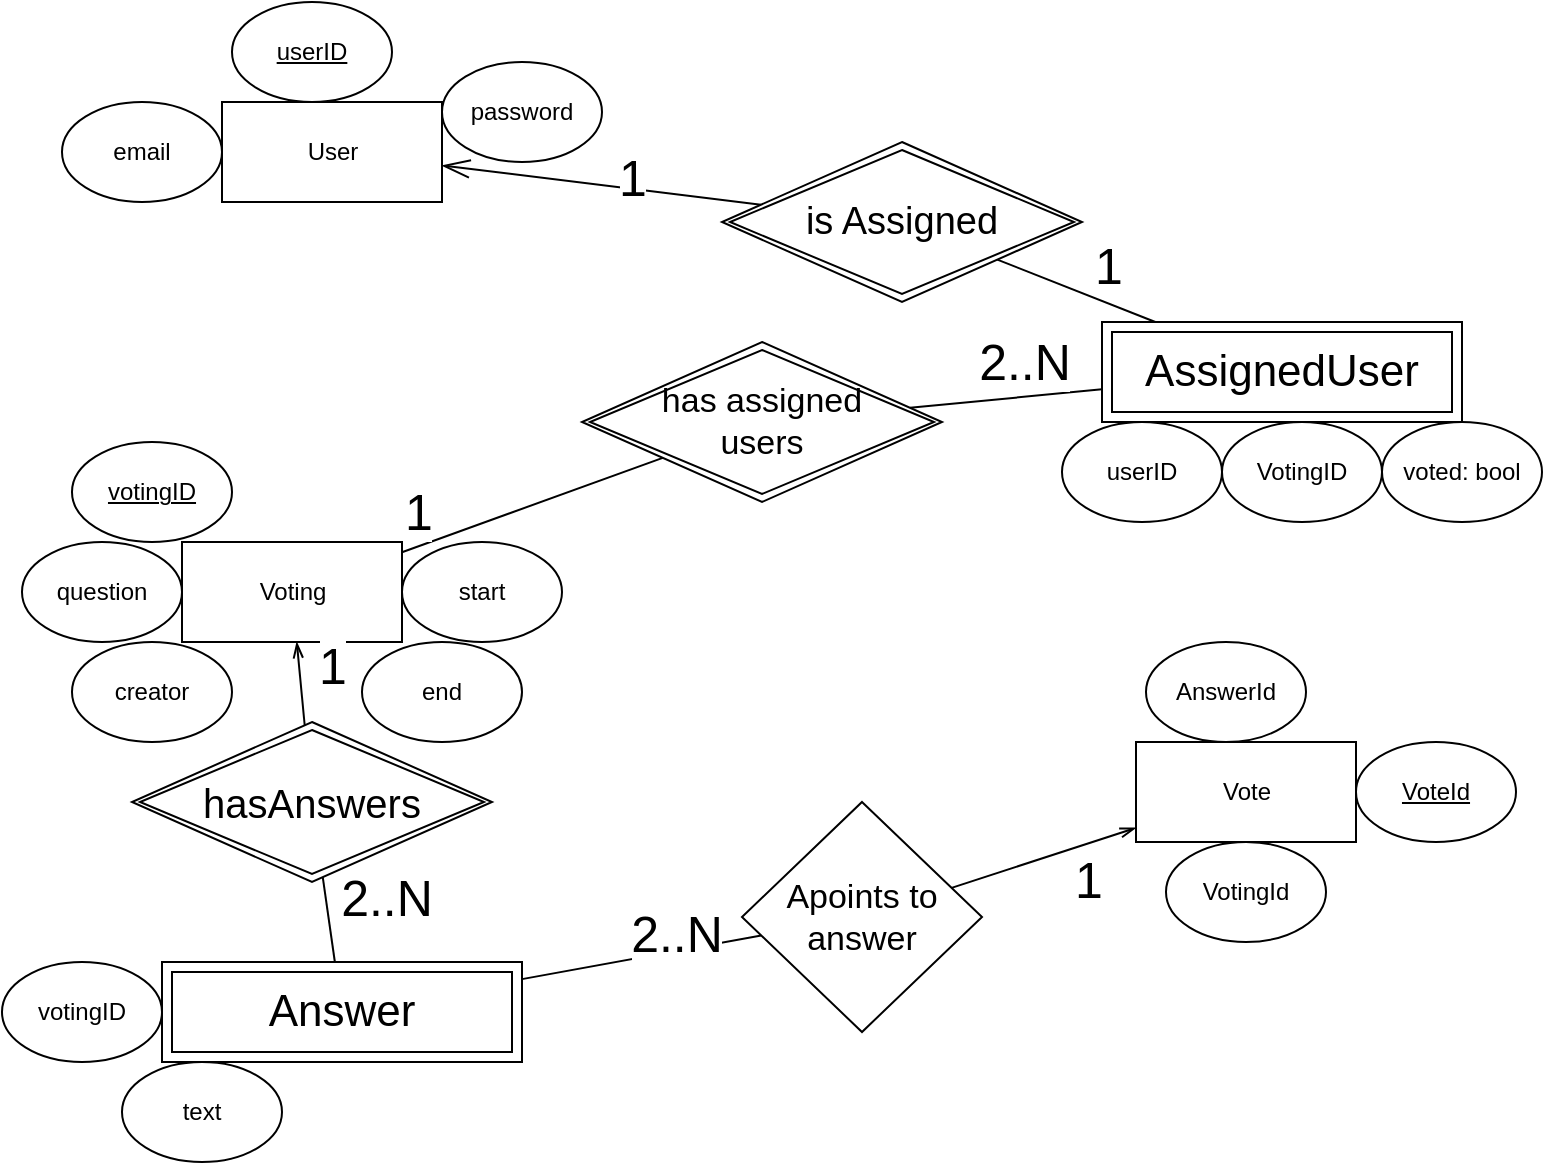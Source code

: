 <mxfile version="13.10.1" type="device"><diagram id="qwzQSXfsklla0Il_439a" name="Page-1"><mxGraphModel dx="1038" dy="1716" grid="1" gridSize="10" guides="1" tooltips="1" connect="1" arrows="1" fold="1" page="1" pageScale="1" pageWidth="827" pageHeight="1169" math="0" shadow="0"><root><mxCell id="0"/><mxCell id="1" parent="0"/><mxCell id="XEjSqyO-9jDpgJMAfmF9-1" value="&lt;div&gt;User&lt;/div&gt;" style="html=1;" parent="1" vertex="1"><mxGeometry x="180" y="-60" width="110" height="50" as="geometry"/></mxCell><mxCell id="XEjSqyO-9jDpgJMAfmF9-4" value="&lt;div&gt;Vote&lt;/div&gt;" style="html=1;" parent="1" vertex="1"><mxGeometry x="637" y="260" width="110" height="50" as="geometry"/></mxCell><mxCell id="XEjSqyO-9jDpgJMAfmF9-5" value="&lt;div&gt;Voting&lt;/div&gt;" style="html=1;" parent="1" vertex="1"><mxGeometry x="160" y="160" width="110" height="50" as="geometry"/></mxCell><mxCell id="XEjSqyO-9jDpgJMAfmF9-8" value="password" style="ellipse;whiteSpace=wrap;html=1;" parent="1" vertex="1"><mxGeometry x="290" y="-80" width="80" height="50" as="geometry"/></mxCell><mxCell id="XEjSqyO-9jDpgJMAfmF9-9" value="&lt;div&gt;email&lt;/div&gt;" style="ellipse;whiteSpace=wrap;html=1;" parent="1" vertex="1"><mxGeometry x="100" y="-60" width="80" height="50" as="geometry"/></mxCell><mxCell id="XEjSqyO-9jDpgJMAfmF9-10" value="question" style="ellipse;whiteSpace=wrap;html=1;" parent="1" vertex="1"><mxGeometry x="80" y="160" width="80" height="50" as="geometry"/></mxCell><mxCell id="XEjSqyO-9jDpgJMAfmF9-11" value="start" style="ellipse;whiteSpace=wrap;html=1;" parent="1" vertex="1"><mxGeometry x="270" y="160" width="80" height="50" as="geometry"/></mxCell><mxCell id="XEjSqyO-9jDpgJMAfmF9-12" value="end" style="ellipse;whiteSpace=wrap;html=1;" parent="1" vertex="1"><mxGeometry x="250" y="210" width="80" height="50" as="geometry"/></mxCell><mxCell id="XEjSqyO-9jDpgJMAfmF9-13" value="creator" style="ellipse;whiteSpace=wrap;html=1;" parent="1" vertex="1"><mxGeometry x="105" y="210" width="80" height="50" as="geometry"/></mxCell><mxCell id="XEjSqyO-9jDpgJMAfmF9-21" value="votingID" style="ellipse;whiteSpace=wrap;html=1;" parent="1" vertex="1"><mxGeometry x="70" y="370" width="80" height="50" as="geometry"/></mxCell><mxCell id="XEjSqyO-9jDpgJMAfmF9-22" value="&lt;div&gt;text&lt;/div&gt;" style="ellipse;whiteSpace=wrap;html=1;" parent="1" vertex="1"><mxGeometry x="130" y="420" width="80" height="50" as="geometry"/></mxCell><mxCell id="XEjSqyO-9jDpgJMAfmF9-24" value="1" style="endArrow=none;endFill=0;endSize=12;html=1;fontSize=25;startArrow=openThin;startFill=0;" parent="1" source="XEjSqyO-9jDpgJMAfmF9-5" target="XEjSqyO-9jDpgJMAfmF9-47" edge="1"><mxGeometry x="-0.371" y="16" width="160" relative="1" as="geometry"><mxPoint x="475" y="180" as="sourcePoint"/><mxPoint x="215" y="260" as="targetPoint"/><Array as="points"/><mxPoint as="offset"/></mxGeometry></mxCell><mxCell id="XEjSqyO-9jDpgJMAfmF9-25" value="" style="endArrow=none;endFill=0;endSize=12;html=1;" parent="1" source="XEjSqyO-9jDpgJMAfmF9-47" target="XEjSqyO-9jDpgJMAfmF9-46" edge="1"><mxGeometry width="160" relative="1" as="geometry"><mxPoint x="220.19" y="307.837" as="sourcePoint"/><mxPoint x="211.136" y="370" as="targetPoint"/></mxGeometry></mxCell><mxCell id="XEjSqyO-9jDpgJMAfmF9-26" value="&lt;div&gt;2..N&lt;/div&gt;" style="edgeLabel;html=1;align=center;verticalAlign=middle;resizable=0;points=[];fontSize=25;" parent="XEjSqyO-9jDpgJMAfmF9-25" vertex="1" connectable="0"><mxGeometry x="0.168" y="1" relative="1" as="geometry"><mxPoint x="26.74" y="-15.71" as="offset"/></mxGeometry></mxCell><mxCell id="XEjSqyO-9jDpgJMAfmF9-28" value="1" style="endArrow=none;endFill=0;endSize=12;html=1;fontSize=25;" parent="1" source="XEjSqyO-9jDpgJMAfmF9-5" target="XEjSqyO-9jDpgJMAfmF9-38" edge="1"><mxGeometry x="-0.784" y="17" width="160" relative="1" as="geometry"><mxPoint x="465" y="80" as="sourcePoint"/><mxPoint x="570" y="290" as="targetPoint"/><Array as="points"/><mxPoint as="offset"/></mxGeometry></mxCell><mxCell id="XEjSqyO-9jDpgJMAfmF9-29" value="" style="endArrow=openThin;endFill=0;endSize=12;html=1;" parent="1" source="XEjSqyO-9jDpgJMAfmF9-43" target="XEjSqyO-9jDpgJMAfmF9-1" edge="1"><mxGeometry width="160" relative="1" as="geometry"><mxPoint x="461.597" y="-2.396" as="sourcePoint"/><mxPoint x="446.042" y="250" as="targetPoint"/></mxGeometry></mxCell><mxCell id="XEjSqyO-9jDpgJMAfmF9-30" value="1" style="edgeLabel;html=1;align=center;verticalAlign=middle;resizable=0;points=[];fontSize=25;" parent="XEjSqyO-9jDpgJMAfmF9-29" vertex="1" connectable="0"><mxGeometry x="0.168" y="1" relative="1" as="geometry"><mxPoint x="28.69" y="-4.18" as="offset"/></mxGeometry></mxCell><mxCell id="XEjSqyO-9jDpgJMAfmF9-31" value="&lt;div&gt;2..N&lt;/div&gt;" style="endArrow=none;endFill=0;endSize=12;html=1;fontSize=25;" parent="1" source="XEjSqyO-9jDpgJMAfmF9-36" target="XEjSqyO-9jDpgJMAfmF9-38" edge="1"><mxGeometry x="-0.233" y="-18" width="160" relative="1" as="geometry"><mxPoint x="610.0" y="75" as="sourcePoint"/><mxPoint x="454.615" y="31.923" as="targetPoint"/><Array as="points"/><mxPoint as="offset"/></mxGeometry></mxCell><mxCell id="XEjSqyO-9jDpgJMAfmF9-33" value="userID" style="ellipse;whiteSpace=wrap;html=1;" parent="1" vertex="1"><mxGeometry x="600" y="100" width="80" height="50" as="geometry"/></mxCell><mxCell id="XEjSqyO-9jDpgJMAfmF9-34" value="VotingID" style="ellipse;whiteSpace=wrap;html=1;" parent="1" vertex="1"><mxGeometry x="680" y="100" width="80" height="50" as="geometry"/></mxCell><mxCell id="XEjSqyO-9jDpgJMAfmF9-35" value="voted: bool" style="ellipse;whiteSpace=wrap;html=1;" parent="1" vertex="1"><mxGeometry x="760" y="100" width="80" height="50" as="geometry"/></mxCell><mxCell id="XEjSqyO-9jDpgJMAfmF9-36" value="AssignedUser" style="shape=ext;margin=3;double=1;whiteSpace=wrap;html=1;align=center;shadow=0;gradientColor=none;fontSize=22;" parent="1" vertex="1"><mxGeometry x="620" y="50" width="180" height="50" as="geometry"/></mxCell><mxCell id="XEjSqyO-9jDpgJMAfmF9-38" value="&lt;div style=&quot;font-size: 17px;&quot;&gt;has assigned&lt;/div&gt;&lt;div style=&quot;font-size: 17px;&quot;&gt;users&lt;br style=&quot;font-size: 17px;&quot;&gt;&lt;/div&gt;" style="shape=rhombus;double=1;perimeter=rhombusPerimeter;whiteSpace=wrap;html=1;align=center;shadow=0;gradientColor=none;fontSize=17;" parent="1" vertex="1"><mxGeometry x="360" y="60" width="180" height="80" as="geometry"/></mxCell><mxCell id="XEjSqyO-9jDpgJMAfmF9-41" value="&lt;div&gt;1&lt;/div&gt;" style="endArrow=none;endFill=0;endSize=12;html=1;fontSize=25;" parent="1" source="XEjSqyO-9jDpgJMAfmF9-36" target="XEjSqyO-9jDpgJMAfmF9-43" edge="1"><mxGeometry x="-0.233" y="-18" width="160" relative="1" as="geometry"><mxPoint x="620.0" y="83.654" as="sourcePoint"/><mxPoint x="548.827" y="17.73" as="targetPoint"/><Array as="points"/><mxPoint as="offset"/></mxGeometry></mxCell><mxCell id="XEjSqyO-9jDpgJMAfmF9-43" value="is Assigned" style="shape=rhombus;double=1;perimeter=rhombusPerimeter;whiteSpace=wrap;html=1;align=center;shadow=0;gradientColor=none;fontSize=19;" parent="1" vertex="1"><mxGeometry x="430" y="-40" width="180" height="80" as="geometry"/></mxCell><mxCell id="XEjSqyO-9jDpgJMAfmF9-44" value="userID" style="ellipse;whiteSpace=wrap;html=1;fontStyle=4" parent="1" vertex="1"><mxGeometry x="185" y="-110" width="80" height="50" as="geometry"/></mxCell><mxCell id="XEjSqyO-9jDpgJMAfmF9-45" value="votingID" style="ellipse;whiteSpace=wrap;html=1;fontStyle=4" parent="1" vertex="1"><mxGeometry x="105" y="110" width="80" height="50" as="geometry"/></mxCell><mxCell id="XEjSqyO-9jDpgJMAfmF9-46" value="&lt;div&gt;Answer&lt;/div&gt;" style="shape=ext;margin=3;double=1;whiteSpace=wrap;html=1;align=center;shadow=0;gradientColor=none;fontSize=22;" parent="1" vertex="1"><mxGeometry x="150" y="370" width="180" height="50" as="geometry"/></mxCell><mxCell id="XEjSqyO-9jDpgJMAfmF9-47" value="hasAnswers" style="shape=rhombus;double=1;perimeter=rhombusPerimeter;whiteSpace=wrap;html=1;align=center;shadow=0;gradientColor=none;fontSize=20;" parent="1" vertex="1"><mxGeometry x="135" y="250" width="180" height="80" as="geometry"/></mxCell><mxCell id="-ij7b2pV7piO1x-h41yB-1" value="AnswerId" style="ellipse;whiteSpace=wrap;html=1;" vertex="1" parent="1"><mxGeometry x="642" y="210" width="80" height="50" as="geometry"/></mxCell><mxCell id="-ij7b2pV7piO1x-h41yB-2" value="VotingId" style="ellipse;whiteSpace=wrap;html=1;" vertex="1" parent="1"><mxGeometry x="652" y="310" width="80" height="50" as="geometry"/></mxCell><mxCell id="-ij7b2pV7piO1x-h41yB-3" value="1" style="endArrow=none;endFill=0;endSize=12;html=1;fontSize=25;startArrow=openThin;startFill=0;" edge="1" parent="1" target="-ij7b2pV7piO1x-h41yB-9" source="XEjSqyO-9jDpgJMAfmF9-4"><mxGeometry x="-0.371" y="16" width="160" relative="1" as="geometry"><mxPoint x="415.381" y="450" as="sourcePoint"/><mxPoint x="556.765" y="423.895" as="targetPoint"/><Array as="points"/><mxPoint as="offset"/></mxGeometry></mxCell><mxCell id="-ij7b2pV7piO1x-h41yB-4" value="" style="endArrow=none;endFill=0;endSize=12;html=1;" edge="1" parent="1" source="-ij7b2pV7piO1x-h41yB-9" target="XEjSqyO-9jDpgJMAfmF9-46"><mxGeometry width="160" relative="1" as="geometry"><mxPoint x="438.017" y="428.881" as="sourcePoint"/><mxPoint x="434.429" y="610" as="targetPoint"/></mxGeometry></mxCell><mxCell id="-ij7b2pV7piO1x-h41yB-5" value="&lt;div&gt;2..N&lt;/div&gt;" style="edgeLabel;html=1;align=center;verticalAlign=middle;resizable=0;points=[];fontSize=25;" vertex="1" connectable="0" parent="-ij7b2pV7piO1x-h41yB-4"><mxGeometry x="0.168" y="1" relative="1" as="geometry"><mxPoint x="26.74" y="-15.71" as="offset"/></mxGeometry></mxCell><mxCell id="-ij7b2pV7piO1x-h41yB-8" value="VoteId" style="ellipse;whiteSpace=wrap;html=1;fontStyle=4" vertex="1" parent="1"><mxGeometry x="747" y="260" width="80" height="50" as="geometry"/></mxCell><mxCell id="-ij7b2pV7piO1x-h41yB-9" value="&lt;font style=&quot;font-size: 17px&quot;&gt;Apoints to answer&lt;/font&gt;" style="rhombus;whiteSpace=wrap;html=1;" vertex="1" parent="1"><mxGeometry x="440" y="290" width="120" height="115" as="geometry"/></mxCell></root></mxGraphModel></diagram></mxfile>